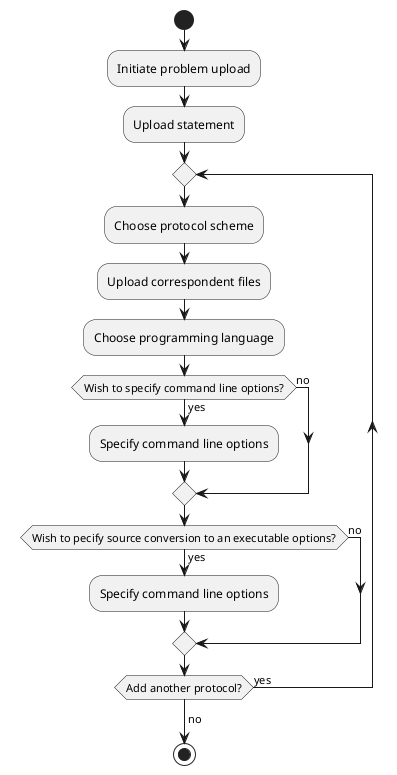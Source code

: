 @startuml
'https://plantuml.com/activity-diagram-beta

start
:Initiate problem upload;
:Upload statement;
repeat
:Choose protocol scheme;
:Upload correspondent files;
:Choose programming language;
if (Wish to specify command line options?) then (yes)
    :Specify command line options;
else (no)
endif
if (Wish to pecify source conversion to an executable options?) then (yes)
    :Specify command line options;
else (no)
endif
repeat while (Add another protocol?) is (yes)
->no;
stop

@enduml
